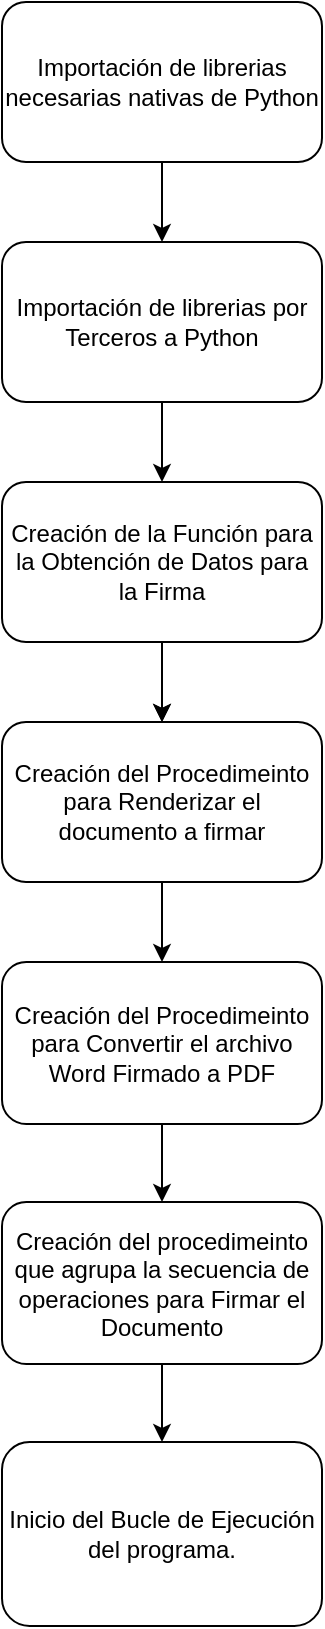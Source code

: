 <mxfile>
    <diagram id="QuUqpnyIS2UVDN9p1I1b" name="Page-1">
        <mxGraphModel dx="1285" dy="916" grid="1" gridSize="10" guides="1" tooltips="1" connect="1" arrows="1" fold="1" page="1" pageScale="1" pageWidth="850" pageHeight="1100" math="0" shadow="0">
            <root>
                <mxCell id="0"/>
                <mxCell id="1" parent="0"/>
                <mxCell id="2" value="Importación de librerias necesarias nativas de Python" style="rounded=1;whiteSpace=wrap;html=1;" vertex="1" parent="1">
                    <mxGeometry x="320" y="200" width="160" height="80" as="geometry"/>
                </mxCell>
                <mxCell id="3" value="Importación de librerias por Terceros a Python" style="rounded=1;whiteSpace=wrap;html=1;" vertex="1" parent="1">
                    <mxGeometry x="320" y="320" width="160" height="80" as="geometry"/>
                </mxCell>
                <mxCell id="15" value="" style="edgeStyle=none;html=1;" edge="1" parent="1" source="4" target="5">
                    <mxGeometry relative="1" as="geometry"/>
                </mxCell>
                <mxCell id="4" value="Creación de la Función para la Obtención de Datos para la Firma" style="rounded=1;whiteSpace=wrap;html=1;" vertex="1" parent="1">
                    <mxGeometry x="320" y="440" width="160" height="80" as="geometry"/>
                </mxCell>
                <mxCell id="5" value="Creación del Procedimeinto para Renderizar el documento a firmar" style="rounded=1;whiteSpace=wrap;html=1;" vertex="1" parent="1">
                    <mxGeometry x="320" y="560" width="160" height="80" as="geometry"/>
                </mxCell>
                <mxCell id="6" value="Creación del Procedimeinto para Convertir el archivo Word Firmado a PDF" style="rounded=1;whiteSpace=wrap;html=1;" vertex="1" parent="1">
                    <mxGeometry x="320" y="680" width="160" height="81" as="geometry"/>
                </mxCell>
                <mxCell id="7" value="Creación del procedimeinto que agrupa la secuencia de operaciones para Firmar el Documento" style="rounded=1;whiteSpace=wrap;html=1;" vertex="1" parent="1">
                    <mxGeometry x="320" y="800" width="160" height="81" as="geometry"/>
                </mxCell>
                <mxCell id="10" value="Inicio del Bucle de Ejecución del programa." style="rounded=1;whiteSpace=wrap;html=1;" vertex="1" parent="1">
                    <mxGeometry x="320" y="920" width="160" height="92" as="geometry"/>
                </mxCell>
                <mxCell id="12" value="" style="endArrow=classic;html=1;exitX=0.5;exitY=1;exitDx=0;exitDy=0;" edge="1" parent="1" source="4" target="5">
                    <mxGeometry width="50" height="50" relative="1" as="geometry">
                        <mxPoint x="530" y="540" as="sourcePoint"/>
                        <mxPoint x="580" y="490" as="targetPoint"/>
                    </mxGeometry>
                </mxCell>
                <mxCell id="13" value="" style="endArrow=classic;html=1;exitX=0.5;exitY=1;exitDx=0;exitDy=0;" edge="1" parent="1" source="2" target="3">
                    <mxGeometry width="50" height="50" relative="1" as="geometry">
                        <mxPoint x="520" y="190" as="sourcePoint"/>
                        <mxPoint x="570" y="140" as="targetPoint"/>
                    </mxGeometry>
                </mxCell>
                <mxCell id="14" value="" style="endArrow=classic;html=1;exitX=0.5;exitY=1;exitDx=0;exitDy=0;entryX=0.5;entryY=0;entryDx=0;entryDy=0;" edge="1" parent="1" source="3" target="4">
                    <mxGeometry width="50" height="50" relative="1" as="geometry">
                        <mxPoint x="550" y="410" as="sourcePoint"/>
                        <mxPoint x="407" y="440" as="targetPoint"/>
                    </mxGeometry>
                </mxCell>
                <mxCell id="19" value="" style="endArrow=classic;html=1;entryX=0.5;entryY=0;entryDx=0;entryDy=0;exitX=0.5;exitY=1;exitDx=0;exitDy=0;" edge="1" parent="1" source="5" target="6">
                    <mxGeometry width="50" height="50" relative="1" as="geometry">
                        <mxPoint x="240" y="700" as="sourcePoint"/>
                        <mxPoint x="290" y="650" as="targetPoint"/>
                    </mxGeometry>
                </mxCell>
                <mxCell id="20" value="" style="endArrow=classic;html=1;entryX=0.5;entryY=0;entryDx=0;entryDy=0;exitX=0.5;exitY=1;exitDx=0;exitDy=0;" edge="1" parent="1" source="6" target="7">
                    <mxGeometry width="50" height="50" relative="1" as="geometry">
                        <mxPoint x="180" y="811" as="sourcePoint"/>
                        <mxPoint x="230" y="761" as="targetPoint"/>
                    </mxGeometry>
                </mxCell>
                <mxCell id="21" value="" style="endArrow=classic;html=1;exitX=0.5;exitY=1;exitDx=0;exitDy=0;entryX=0.5;entryY=0;entryDx=0;entryDy=0;" edge="1" parent="1" source="7" target="10">
                    <mxGeometry width="50" height="50" relative="1" as="geometry">
                        <mxPoint x="120" y="720" as="sourcePoint"/>
                        <mxPoint x="170" y="670" as="targetPoint"/>
                    </mxGeometry>
                </mxCell>
            </root>
        </mxGraphModel>
    </diagram>
</mxfile>